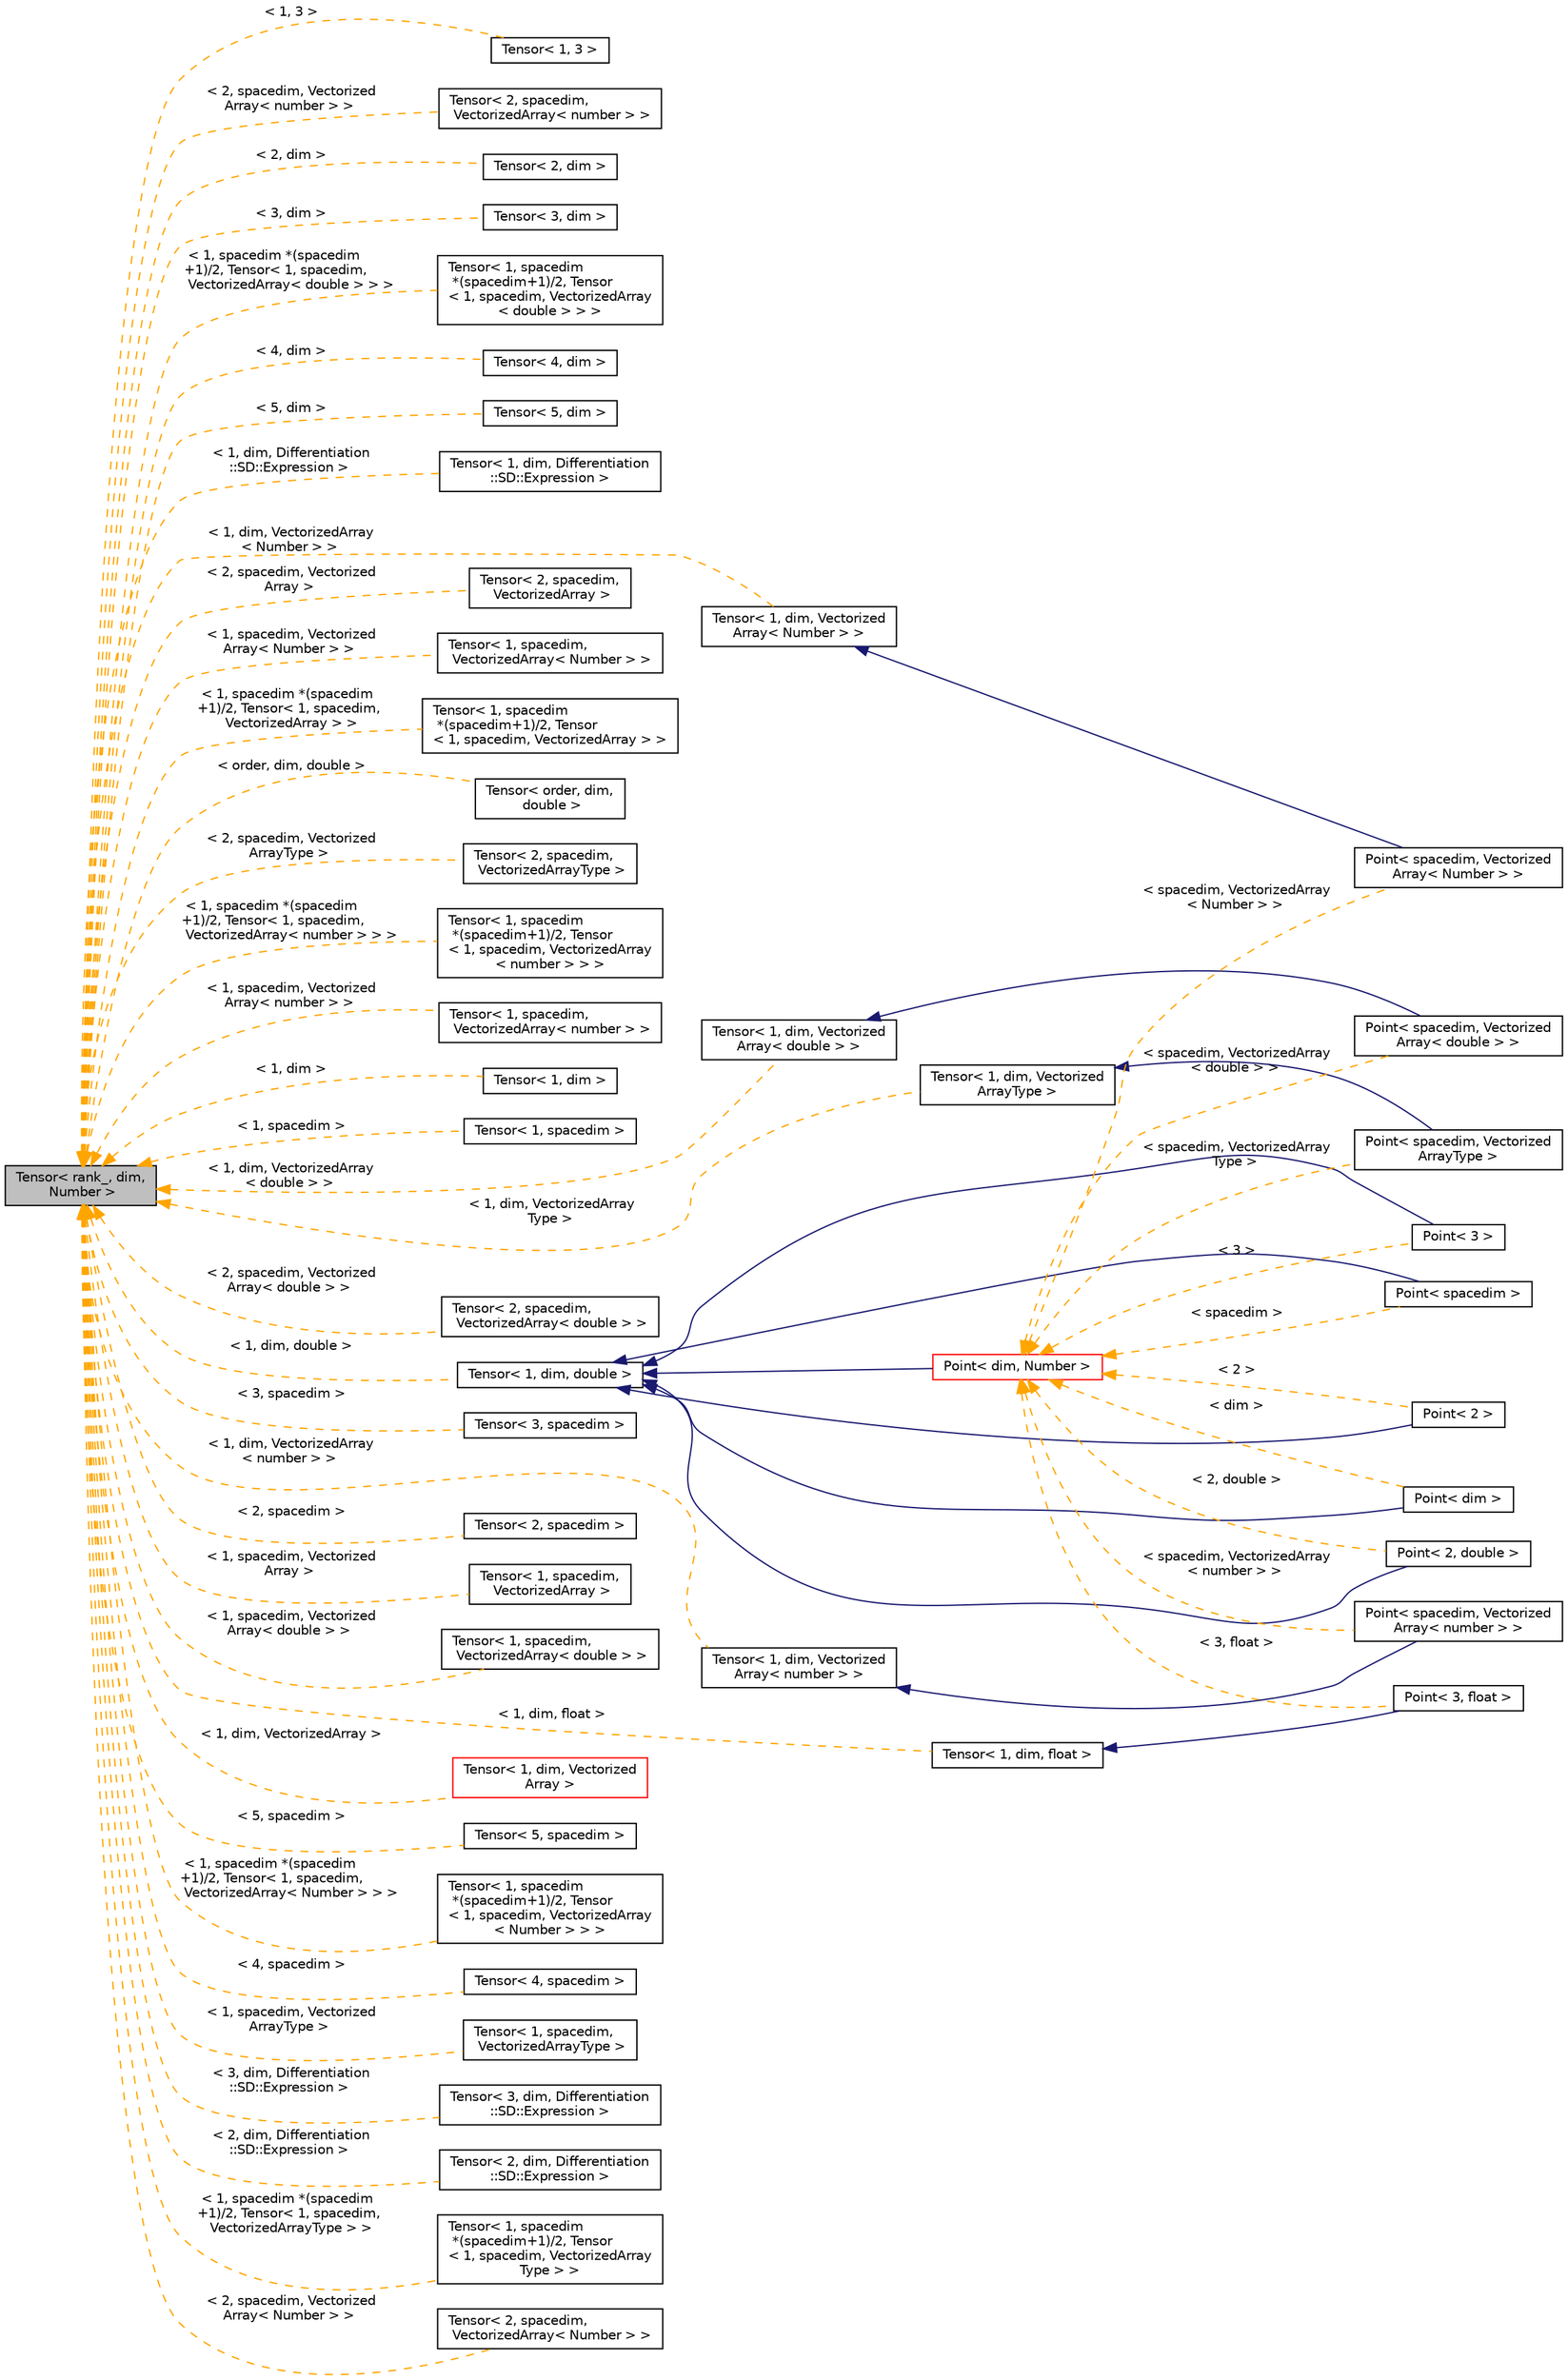 digraph "Tensor&lt; rank_, dim, Number &gt;"
{
 // LATEX_PDF_SIZE
  edge [fontname="Helvetica",fontsize="10",labelfontname="Helvetica",labelfontsize="10"];
  node [fontname="Helvetica",fontsize="10",shape=record];
  rankdir="LR";
  Node1 [label="Tensor\< rank_, dim,\l Number \>",height=0.2,width=0.4,color="black", fillcolor="grey75", style="filled", fontcolor="black",tooltip=" "];
  Node1 -> Node2 [dir="back",color="orange",fontsize="10",style="dashed",label=" \< 1, 3 \>" ,fontname="Helvetica"];
  Node2 [label="Tensor\< 1, 3 \>",height=0.2,width=0.4,color="black", fillcolor="white", style="filled",URL="$classTensor.html",tooltip=" "];
  Node1 -> Node3 [dir="back",color="orange",fontsize="10",style="dashed",label=" \< 2, spacedim, Vectorized\lArray\< number \> \>" ,fontname="Helvetica"];
  Node3 [label="Tensor\< 2, spacedim,\l VectorizedArray\< number \> \>",height=0.2,width=0.4,color="black", fillcolor="white", style="filled",URL="$classTensor.html",tooltip=" "];
  Node1 -> Node4 [dir="back",color="orange",fontsize="10",style="dashed",label=" \< 2, dim \>" ,fontname="Helvetica"];
  Node4 [label="Tensor\< 2, dim \>",height=0.2,width=0.4,color="black", fillcolor="white", style="filled",URL="$classTensor.html",tooltip=" "];
  Node1 -> Node5 [dir="back",color="orange",fontsize="10",style="dashed",label=" \< 3, dim \>" ,fontname="Helvetica"];
  Node5 [label="Tensor\< 3, dim \>",height=0.2,width=0.4,color="black", fillcolor="white", style="filled",URL="$classTensor.html",tooltip=" "];
  Node1 -> Node6 [dir="back",color="orange",fontsize="10",style="dashed",label=" \< 1, spacedim *(spacedim\l+1)/2, Tensor\< 1, spacedim,\l VectorizedArray\< double \> \> \>" ,fontname="Helvetica"];
  Node6 [label="Tensor\< 1, spacedim\l *(spacedim+1)/2, Tensor\l\< 1, spacedim, VectorizedArray\l\< double \> \> \>",height=0.2,width=0.4,color="black", fillcolor="white", style="filled",URL="$classTensor.html",tooltip=" "];
  Node1 -> Node7 [dir="back",color="orange",fontsize="10",style="dashed",label=" \< 4, dim \>" ,fontname="Helvetica"];
  Node7 [label="Tensor\< 4, dim \>",height=0.2,width=0.4,color="black", fillcolor="white", style="filled",URL="$classTensor.html",tooltip=" "];
  Node1 -> Node8 [dir="back",color="orange",fontsize="10",style="dashed",label=" \< 5, dim \>" ,fontname="Helvetica"];
  Node8 [label="Tensor\< 5, dim \>",height=0.2,width=0.4,color="black", fillcolor="white", style="filled",URL="$classTensor.html",tooltip=" "];
  Node1 -> Node9 [dir="back",color="orange",fontsize="10",style="dashed",label=" \< 1, dim, Differentiation\l::SD::Expression \>" ,fontname="Helvetica"];
  Node9 [label="Tensor\< 1, dim, Differentiation\l::SD::Expression \>",height=0.2,width=0.4,color="black", fillcolor="white", style="filled",URL="$classTensor.html",tooltip=" "];
  Node1 -> Node10 [dir="back",color="orange",fontsize="10",style="dashed",label=" \< 1, dim, VectorizedArray\l\< Number \> \>" ,fontname="Helvetica"];
  Node10 [label="Tensor\< 1, dim, Vectorized\lArray\< Number \> \>",height=0.2,width=0.4,color="black", fillcolor="white", style="filled",URL="$classTensor.html",tooltip=" "];
  Node10 -> Node11 [dir="back",color="midnightblue",fontsize="10",style="solid",fontname="Helvetica"];
  Node11 [label="Point\< spacedim, Vectorized\lArray\< Number \> \>",height=0.2,width=0.4,color="black", fillcolor="white", style="filled",URL="$classPoint.html",tooltip=" "];
  Node1 -> Node12 [dir="back",color="orange",fontsize="10",style="dashed",label=" \< 2, spacedim, Vectorized\lArray \>" ,fontname="Helvetica"];
  Node12 [label="Tensor\< 2, spacedim,\l VectorizedArray \>",height=0.2,width=0.4,color="black", fillcolor="white", style="filled",URL="$classTensor.html",tooltip=" "];
  Node1 -> Node13 [dir="back",color="orange",fontsize="10",style="dashed",label=" \< 1, spacedim, Vectorized\lArray\< Number \> \>" ,fontname="Helvetica"];
  Node13 [label="Tensor\< 1, spacedim,\l VectorizedArray\< Number \> \>",height=0.2,width=0.4,color="black", fillcolor="white", style="filled",URL="$classTensor.html",tooltip=" "];
  Node1 -> Node14 [dir="back",color="orange",fontsize="10",style="dashed",label=" \< 1, spacedim *(spacedim\l+1)/2, Tensor\< 1, spacedim,\l VectorizedArray \> \>" ,fontname="Helvetica"];
  Node14 [label="Tensor\< 1, spacedim\l *(spacedim+1)/2, Tensor\l\< 1, spacedim, VectorizedArray \> \>",height=0.2,width=0.4,color="black", fillcolor="white", style="filled",URL="$classTensor.html",tooltip=" "];
  Node1 -> Node15 [dir="back",color="orange",fontsize="10",style="dashed",label=" \< order, dim, double \>" ,fontname="Helvetica"];
  Node15 [label="Tensor\< order, dim,\l double \>",height=0.2,width=0.4,color="black", fillcolor="white", style="filled",URL="$classTensor.html",tooltip=" "];
  Node1 -> Node16 [dir="back",color="orange",fontsize="10",style="dashed",label=" \< 2, spacedim, Vectorized\lArrayType \>" ,fontname="Helvetica"];
  Node16 [label="Tensor\< 2, spacedim,\l VectorizedArrayType \>",height=0.2,width=0.4,color="black", fillcolor="white", style="filled",URL="$classTensor.html",tooltip=" "];
  Node1 -> Node17 [dir="back",color="orange",fontsize="10",style="dashed",label=" \< 1, spacedim *(spacedim\l+1)/2, Tensor\< 1, spacedim,\l VectorizedArray\< number \> \> \>" ,fontname="Helvetica"];
  Node17 [label="Tensor\< 1, spacedim\l *(spacedim+1)/2, Tensor\l\< 1, spacedim, VectorizedArray\l\< number \> \> \>",height=0.2,width=0.4,color="black", fillcolor="white", style="filled",URL="$classTensor.html",tooltip=" "];
  Node1 -> Node18 [dir="back",color="orange",fontsize="10",style="dashed",label=" \< 1, spacedim, Vectorized\lArray\< number \> \>" ,fontname="Helvetica"];
  Node18 [label="Tensor\< 1, spacedim,\l VectorizedArray\< number \> \>",height=0.2,width=0.4,color="black", fillcolor="white", style="filled",URL="$classTensor.html",tooltip=" "];
  Node1 -> Node19 [dir="back",color="orange",fontsize="10",style="dashed",label=" \< 1, dim \>" ,fontname="Helvetica"];
  Node19 [label="Tensor\< 1, dim \>",height=0.2,width=0.4,color="black", fillcolor="white", style="filled",URL="$classTensor.html",tooltip=" "];
  Node1 -> Node20 [dir="back",color="orange",fontsize="10",style="dashed",label=" \< 1, spacedim \>" ,fontname="Helvetica"];
  Node20 [label="Tensor\< 1, spacedim \>",height=0.2,width=0.4,color="black", fillcolor="white", style="filled",URL="$classTensor.html",tooltip=" "];
  Node1 -> Node21 [dir="back",color="orange",fontsize="10",style="dashed",label=" \< 1, dim, VectorizedArray\l\< double \> \>" ,fontname="Helvetica"];
  Node21 [label="Tensor\< 1, dim, Vectorized\lArray\< double \> \>",height=0.2,width=0.4,color="black", fillcolor="white", style="filled",URL="$classTensor.html",tooltip=" "];
  Node21 -> Node22 [dir="back",color="midnightblue",fontsize="10",style="solid",fontname="Helvetica"];
  Node22 [label="Point\< spacedim, Vectorized\lArray\< double \> \>",height=0.2,width=0.4,color="black", fillcolor="white", style="filled",URL="$classPoint.html",tooltip=" "];
  Node1 -> Node23 [dir="back",color="orange",fontsize="10",style="dashed",label=" \< 1, dim, VectorizedArray\lType \>" ,fontname="Helvetica"];
  Node23 [label="Tensor\< 1, dim, Vectorized\lArrayType \>",height=0.2,width=0.4,color="black", fillcolor="white", style="filled",URL="$classTensor.html",tooltip=" "];
  Node23 -> Node24 [dir="back",color="midnightblue",fontsize="10",style="solid",fontname="Helvetica"];
  Node24 [label="Point\< spacedim, Vectorized\lArrayType \>",height=0.2,width=0.4,color="black", fillcolor="white", style="filled",URL="$classPoint.html",tooltip=" "];
  Node1 -> Node25 [dir="back",color="orange",fontsize="10",style="dashed",label=" \< 2, spacedim, Vectorized\lArray\< double \> \>" ,fontname="Helvetica"];
  Node25 [label="Tensor\< 2, spacedim,\l VectorizedArray\< double \> \>",height=0.2,width=0.4,color="black", fillcolor="white", style="filled",URL="$classTensor.html",tooltip=" "];
  Node1 -> Node26 [dir="back",color="orange",fontsize="10",style="dashed",label=" \< 1, dim, double \>" ,fontname="Helvetica"];
  Node26 [label="Tensor\< 1, dim, double \>",height=0.2,width=0.4,color="black", fillcolor="white", style="filled",URL="$classTensor.html",tooltip=" "];
  Node26 -> Node27 [dir="back",color="midnightblue",fontsize="10",style="solid",fontname="Helvetica"];
  Node27 [label="Point\< dim, Number \>",height=0.2,width=0.4,color="red", fillcolor="white", style="filled",URL="$classPoint.html",tooltip=" "];
  Node27 -> Node22 [dir="back",color="orange",fontsize="10",style="dashed",label=" \< spacedim, VectorizedArray\l\< double \> \>" ,fontname="Helvetica"];
  Node27 -> Node11 [dir="back",color="orange",fontsize="10",style="dashed",label=" \< spacedim, VectorizedArray\l\< Number \> \>" ,fontname="Helvetica"];
  Node27 -> Node28 [dir="back",color="orange",fontsize="10",style="dashed",label=" \< 2 \>" ,fontname="Helvetica"];
  Node28 [label="Point\< 2 \>",height=0.2,width=0.4,color="black", fillcolor="white", style="filled",URL="$classPoint.html",tooltip=" "];
  Node27 -> Node29 [dir="back",color="orange",fontsize="10",style="dashed",label=" \< 2, double \>" ,fontname="Helvetica"];
  Node29 [label="Point\< 2, double \>",height=0.2,width=0.4,color="black", fillcolor="white", style="filled",URL="$classPoint.html",tooltip=" "];
  Node27 -> Node30 [dir="back",color="orange",fontsize="10",style="dashed",label=" \< 3 \>" ,fontname="Helvetica"];
  Node30 [label="Point\< 3 \>",height=0.2,width=0.4,color="black", fillcolor="white", style="filled",URL="$classPoint.html",tooltip=" "];
  Node27 -> Node24 [dir="back",color="orange",fontsize="10",style="dashed",label=" \< spacedim, VectorizedArray\lType \>" ,fontname="Helvetica"];
  Node27 -> Node32 [dir="back",color="orange",fontsize="10",style="dashed",label=" \< spacedim, VectorizedArray\l\< number \> \>" ,fontname="Helvetica"];
  Node32 [label="Point\< spacedim, Vectorized\lArray\< number \> \>",height=0.2,width=0.4,color="black", fillcolor="white", style="filled",URL="$classPoint.html",tooltip=" "];
  Node27 -> Node33 [dir="back",color="orange",fontsize="10",style="dashed",label=" \< 3, float \>" ,fontname="Helvetica"];
  Node33 [label="Point\< 3, float \>",height=0.2,width=0.4,color="black", fillcolor="white", style="filled",URL="$classPoint.html",tooltip=" "];
  Node27 -> Node34 [dir="back",color="orange",fontsize="10",style="dashed",label=" \< spacedim \>" ,fontname="Helvetica"];
  Node34 [label="Point\< spacedim \>",height=0.2,width=0.4,color="black", fillcolor="white", style="filled",URL="$classPoint.html",tooltip=" "];
  Node27 -> Node35 [dir="back",color="orange",fontsize="10",style="dashed",label=" \< dim \>" ,fontname="Helvetica"];
  Node35 [label="Point\< dim \>",height=0.2,width=0.4,color="black", fillcolor="white", style="filled",URL="$classPoint.html",tooltip=" "];
  Node26 -> Node28 [dir="back",color="midnightblue",fontsize="10",style="solid",fontname="Helvetica"];
  Node26 -> Node29 [dir="back",color="midnightblue",fontsize="10",style="solid",fontname="Helvetica"];
  Node26 -> Node30 [dir="back",color="midnightblue",fontsize="10",style="solid",fontname="Helvetica"];
  Node26 -> Node35 [dir="back",color="midnightblue",fontsize="10",style="solid",fontname="Helvetica"];
  Node26 -> Node34 [dir="back",color="midnightblue",fontsize="10",style="solid",fontname="Helvetica"];
  Node1 -> Node36 [dir="back",color="orange",fontsize="10",style="dashed",label=" \< 3, spacedim \>" ,fontname="Helvetica"];
  Node36 [label="Tensor\< 3, spacedim \>",height=0.2,width=0.4,color="black", fillcolor="white", style="filled",URL="$classTensor.html",tooltip=" "];
  Node1 -> Node37 [dir="back",color="orange",fontsize="10",style="dashed",label=" \< 1, dim, VectorizedArray\l\< number \> \>" ,fontname="Helvetica"];
  Node37 [label="Tensor\< 1, dim, Vectorized\lArray\< number \> \>",height=0.2,width=0.4,color="black", fillcolor="white", style="filled",URL="$classTensor.html",tooltip=" "];
  Node37 -> Node32 [dir="back",color="midnightblue",fontsize="10",style="solid",fontname="Helvetica"];
  Node1 -> Node38 [dir="back",color="orange",fontsize="10",style="dashed",label=" \< 2, spacedim \>" ,fontname="Helvetica"];
  Node38 [label="Tensor\< 2, spacedim \>",height=0.2,width=0.4,color="black", fillcolor="white", style="filled",URL="$classTensor.html",tooltip=" "];
  Node1 -> Node39 [dir="back",color="orange",fontsize="10",style="dashed",label=" \< 1, spacedim, Vectorized\lArray \>" ,fontname="Helvetica"];
  Node39 [label="Tensor\< 1, spacedim,\l VectorizedArray \>",height=0.2,width=0.4,color="black", fillcolor="white", style="filled",URL="$classTensor.html",tooltip=" "];
  Node1 -> Node40 [dir="back",color="orange",fontsize="10",style="dashed",label=" \< 1, spacedim, Vectorized\lArray\< double \> \>" ,fontname="Helvetica"];
  Node40 [label="Tensor\< 1, spacedim,\l VectorizedArray\< double \> \>",height=0.2,width=0.4,color="black", fillcolor="white", style="filled",URL="$classTensor.html",tooltip=" "];
  Node1 -> Node41 [dir="back",color="orange",fontsize="10",style="dashed",label=" \< 1, dim, float \>" ,fontname="Helvetica"];
  Node41 [label="Tensor\< 1, dim, float \>",height=0.2,width=0.4,color="black", fillcolor="white", style="filled",URL="$classTensor.html",tooltip=" "];
  Node41 -> Node33 [dir="back",color="midnightblue",fontsize="10",style="solid",fontname="Helvetica"];
  Node1 -> Node42 [dir="back",color="orange",fontsize="10",style="dashed",label=" \< 1, dim, VectorizedArray \>" ,fontname="Helvetica"];
  Node42 [label="Tensor\< 1, dim, Vectorized\lArray \>",height=0.2,width=0.4,color="red", fillcolor="white", style="filled",URL="$classTensor.html",tooltip=" "];
  Node1 -> Node43 [dir="back",color="orange",fontsize="10",style="dashed",label=" \< 5, spacedim \>" ,fontname="Helvetica"];
  Node43 [label="Tensor\< 5, spacedim \>",height=0.2,width=0.4,color="black", fillcolor="white", style="filled",URL="$classTensor.html",tooltip=" "];
  Node1 -> Node44 [dir="back",color="orange",fontsize="10",style="dashed",label=" \< 1, spacedim *(spacedim\l+1)/2, Tensor\< 1, spacedim,\l VectorizedArray\< Number \> \> \>" ,fontname="Helvetica"];
  Node44 [label="Tensor\< 1, spacedim\l *(spacedim+1)/2, Tensor\l\< 1, spacedim, VectorizedArray\l\< Number \> \> \>",height=0.2,width=0.4,color="black", fillcolor="white", style="filled",URL="$classTensor.html",tooltip=" "];
  Node1 -> Node45 [dir="back",color="orange",fontsize="10",style="dashed",label=" \< 4, spacedim \>" ,fontname="Helvetica"];
  Node45 [label="Tensor\< 4, spacedim \>",height=0.2,width=0.4,color="black", fillcolor="white", style="filled",URL="$classTensor.html",tooltip=" "];
  Node1 -> Node46 [dir="back",color="orange",fontsize="10",style="dashed",label=" \< 1, spacedim, Vectorized\lArrayType \>" ,fontname="Helvetica"];
  Node46 [label="Tensor\< 1, spacedim,\l VectorizedArrayType \>",height=0.2,width=0.4,color="black", fillcolor="white", style="filled",URL="$classTensor.html",tooltip=" "];
  Node1 -> Node47 [dir="back",color="orange",fontsize="10",style="dashed",label=" \< 3, dim, Differentiation\l::SD::Expression \>" ,fontname="Helvetica"];
  Node47 [label="Tensor\< 3, dim, Differentiation\l::SD::Expression \>",height=0.2,width=0.4,color="black", fillcolor="white", style="filled",URL="$classTensor.html",tooltip=" "];
  Node1 -> Node48 [dir="back",color="orange",fontsize="10",style="dashed",label=" \< 2, dim, Differentiation\l::SD::Expression \>" ,fontname="Helvetica"];
  Node48 [label="Tensor\< 2, dim, Differentiation\l::SD::Expression \>",height=0.2,width=0.4,color="black", fillcolor="white", style="filled",URL="$classTensor.html",tooltip=" "];
  Node1 -> Node49 [dir="back",color="orange",fontsize="10",style="dashed",label=" \< 1, spacedim *(spacedim\l+1)/2, Tensor\< 1, spacedim,\l VectorizedArrayType \> \>" ,fontname="Helvetica"];
  Node49 [label="Tensor\< 1, spacedim\l *(spacedim+1)/2, Tensor\l\< 1, spacedim, VectorizedArray\lType \> \>",height=0.2,width=0.4,color="black", fillcolor="white", style="filled",URL="$classTensor.html",tooltip=" "];
  Node1 -> Node50 [dir="back",color="orange",fontsize="10",style="dashed",label=" \< 2, spacedim, Vectorized\lArray\< Number \> \>" ,fontname="Helvetica"];
  Node50 [label="Tensor\< 2, spacedim,\l VectorizedArray\< Number \> \>",height=0.2,width=0.4,color="black", fillcolor="white", style="filled",URL="$classTensor.html",tooltip=" "];
}
